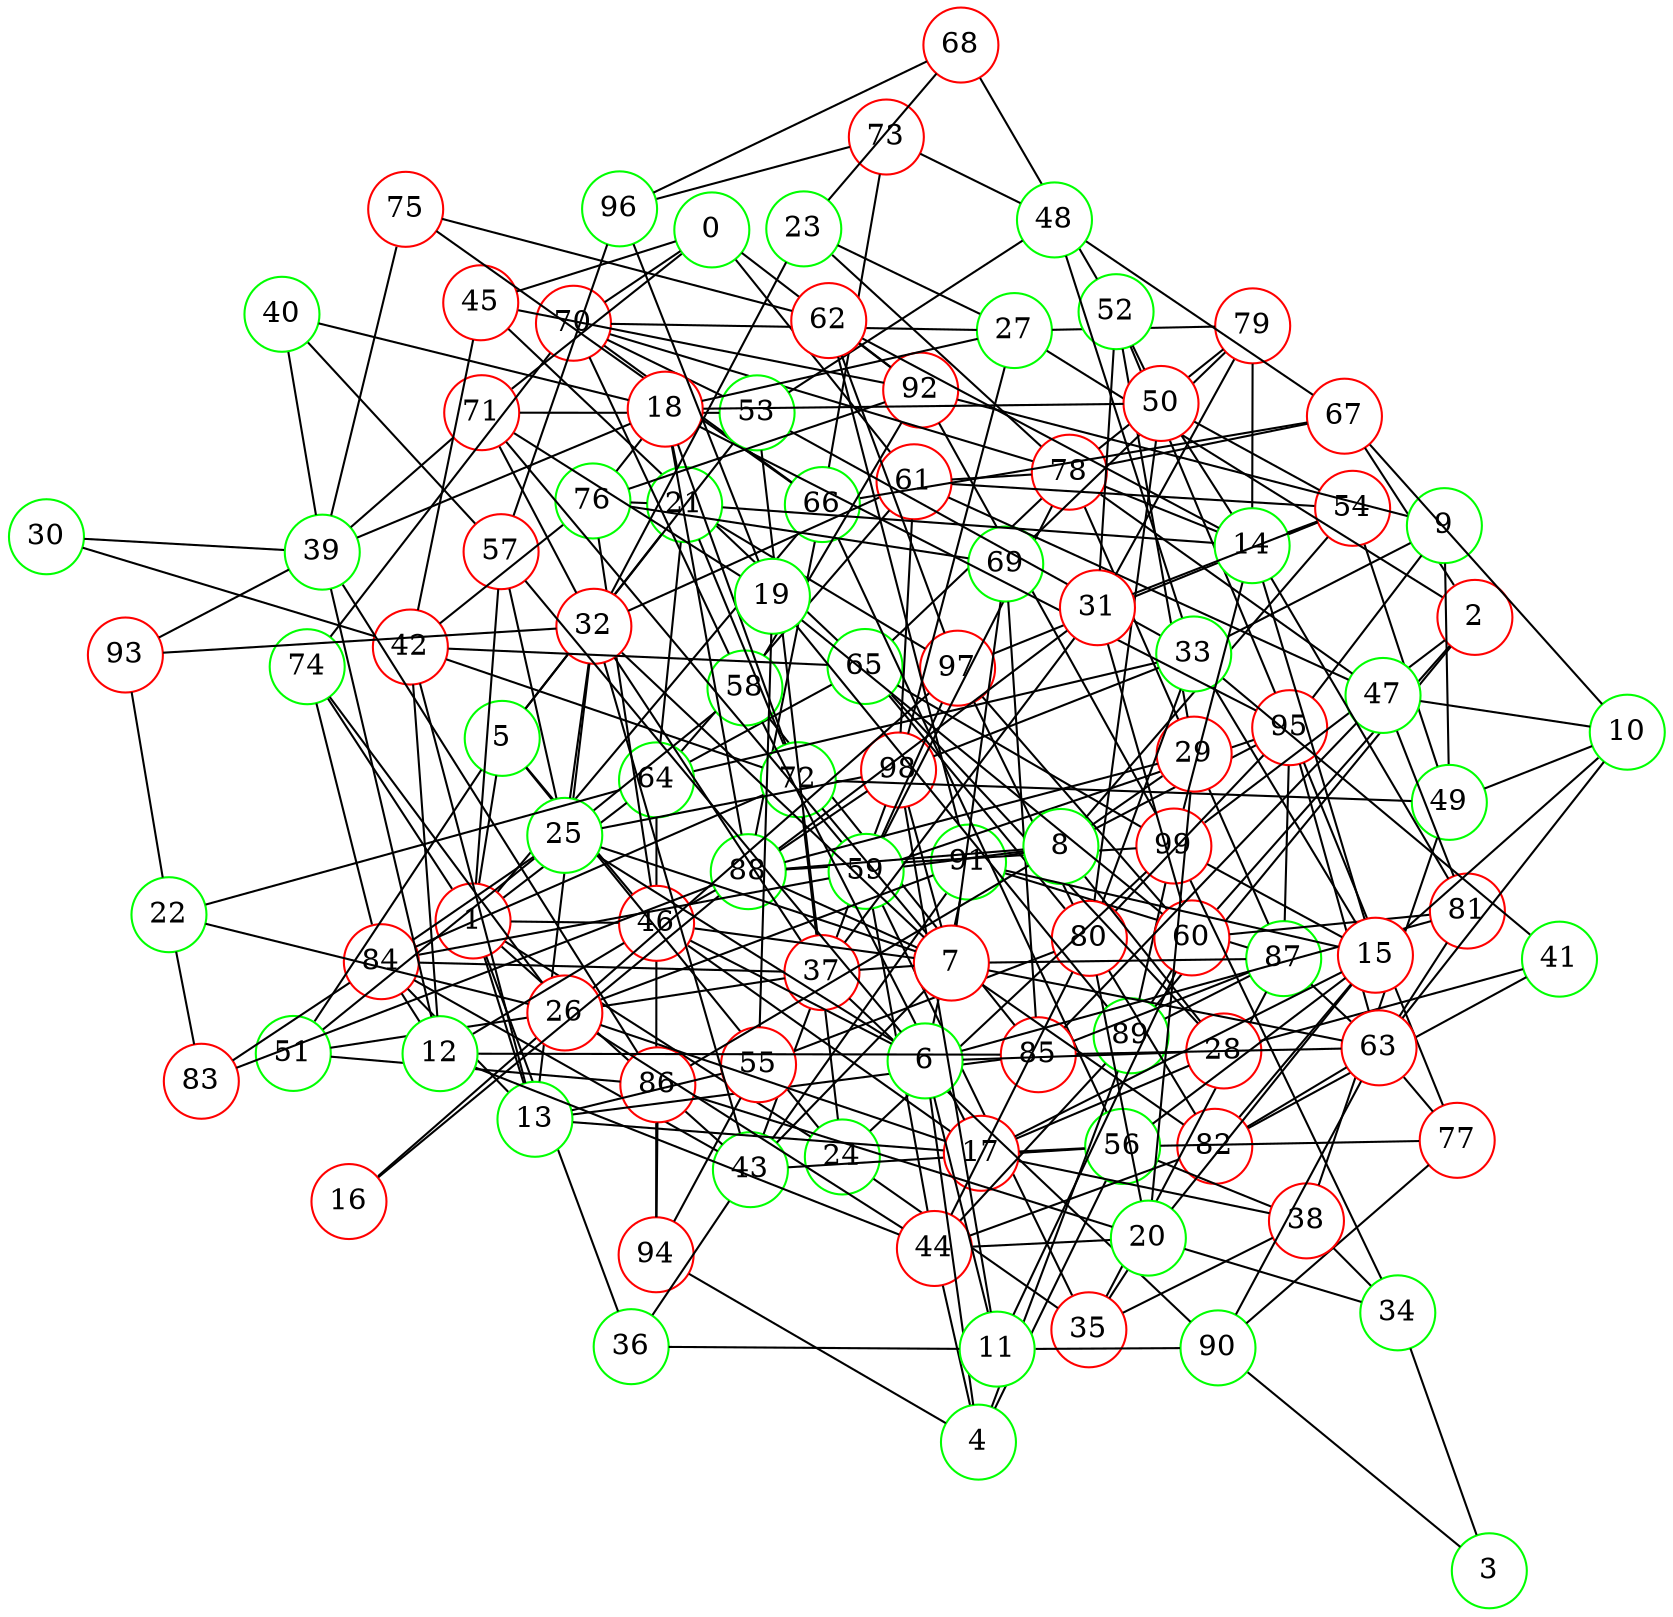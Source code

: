 graph {
graph ["layout"="fdp"]
node ["style"="filled","fillcolor"="white","fixedsize"="true","shape"="circle"]
"0" ["color"="green"]
"70" ["color"="red"]
"74" ["color"="green"]
"84" ["color"="red"]
"78" ["color"="red"]
"87" ["color"="green"]
"89" ["color"="green"]
"99" ["color"="red"]
"91" ["color"="green"]
"95" ["color"="red"]
"79" ["color"="red"]
"71" ["color"="red"]
"92" ["color"="red"]
"45" ["color"="red"]
"65" ["color"="green"]
"80" ["color"="red"]
"97" ["color"="red"]
"82" ["color"="red"]
"61" ["color"="red"]
"64" ["color"="green"]
"94" ["color"="red"]
"98" ["color"="red"]
"1" ["color"="red"]
"66" ["color"="green"]
"67" ["color"="red"]
"88" ["color"="green"]
"73" ["color"="red"]
"96" ["color"="green"]
"75" ["color"="red"]
"36" ["color"="green"]
"43" ["color"="green"]
"56" ["color"="green"]
"77" ["color"="red"]
"90" ["color"="green"]
"5" ["color"="green"]
"51" ["color"="green"]
"86" ["color"="red"]
"58" ["color"="green"]
"85" ["color"="red"]
"21" ["color"="green"]
"72" ["color"="green"]
"76" ["color"="green"]
"53" ["color"="green"]
"24" ["color"="green"]
"35" ["color"="red"]
"38" ["color"="red"]
"49" ["color"="green"]
"54" ["color"="red"]
"59" ["color"="green"]
"46" ["color"="red"]
"57" ["color"="red"]
"13" ["color"="green"]
"32" ["color"="red"]
"37" ["color"="red"]
"93" ["color"="red"]
"17" ["color"="red"]
"26" ["color"="red"]
"44" ["color"="red"]
"28" ["color"="red"]
"41" ["color"="green"]
"55" ["color"="red"]
"42" ["color"="red"]
"2" ["color"="red"]
"27" ["color"="green"]
"60" ["color"="red"]
"81" ["color"="red"]
"3" ["color"="green"]
"34" ["color"="green"]
"4" ["color"="green"]
"6" ["color"="green"]
"25" ["color"="green"]
"11" ["color"="green"]
"7" ["color"="red"]
"69" ["color"="green"]
"63" ["color"="red"]
"8" ["color"="green"]
"29" ["color"="red"]
"52" ["color"="green"]
"68" ["color"="red"]
"9" ["color"="green"]
"33" ["color"="green"]
"48" ["color"="green"]
"10" ["color"="green"]
"15" ["color"="red"]
"20" ["color"="green"]
"47" ["color"="green"]
"12" ["color"="green"]
"39" ["color"="green"]
"40" ["color"="green"]
"14" ["color"="green"]
"50" ["color"="red"]
"62" ["color"="red"]
"16" ["color"="red"]
"18" ["color"="red"]
"19" ["color"="green"]
"22" ["color"="green"]
"83" ["color"="red"]
"23" ["color"="green"]
"30" ["color"="green"]
"31" ["color"="red"]
"0" -- "70"
"0" -- "71"
"0" -- "92"
"0" -- "45"
"0" -- "61"
"70" -- "74"
"70" -- "78"
"74" -- "84"
"78" -- "87"
"78" -- "79"
"87" -- "89"
"87" -- "91"
"87" -- "95"
"89" -- "99"
"92" -- "99"
"45" -- "65"
"45" -- "92"
"65" -- "80"
"65" -- "99"
"65" -- "78"
"80" -- "97"
"80" -- "82"
"80" -- "95"
"61" -- "64"
"61" -- "98"
"61" -- "78"
"64" -- "65"
"64" -- "94"
"1" -- "64"
"1" -- "66"
"1" -- "36"
"1" -- "5"
"1" -- "24"
"1" -- "57"
"1" -- "74"
"1" -- "43"
"1" -- "13"
"1" -- "46"
"66" -- "67"
"66" -- "70"
"66" -- "88"
"66" -- "73"
"66" -- "75"
"67" -- "78"
"88" -- "98"
"88" -- "99"
"73" -- "96"
"36" -- "43"
"43" -- "98"
"43" -- "84"
"43" -- "56"
"43" -- "91"
"56" -- "66"
"56" -- "77"
"77" -- "90"
"77" -- "95"
"5" -- "51"
"5" -- "21"
"5" -- "53"
"5" -- "24"
"5" -- "46"
"51" -- "86"
"51" -- "58"
"86" -- "94"
"58" -- "85"
"58" -- "70"
"58" -- "92"
"85" -- "87"
"21" -- "64"
"21" -- "97"
"21" -- "72"
"21" -- "76"
"72" -- "84"
"76" -- "92"
"53" -- "70"
"53" -- "71"
"24" -- "35"
"24" -- "99"
"24" -- "72"
"35" -- "38"
"35" -- "87"
"35" -- "59"
"38" -- "49"
"38" -- "56"
"49" -- "54"
"49" -- "72"
"54" -- "97"
"54" -- "61"
"59" -- "97"
"59" -- "84"
"59" -- "71"
"59" -- "78"
"59" -- "95"
"46" -- "88"
"46" -- "76"
"57" -- "96"
"13" -- "32"
"13" -- "17"
"13" -- "84"
"13" -- "85"
"13" -- "55"
"13" -- "42"
"32" -- "37"
"32" -- "71"
"32" -- "43"
"32" -- "61"
"32" -- "93"
"37" -- "51"
"37" -- "84"
"37" -- "53"
"37" -- "90"
"17" -- "38"
"17" -- "56"
"17" -- "26"
"17" -- "58"
"17" -- "28"
"17" -- "46"
"26" -- "97"
"26" -- "74"
"26" -- "91"
"26" -- "44"
"44" -- "80"
"44" -- "82"
"44" -- "89"
"44" -- "59"
"28" -- "65"
"28" -- "41"
"41" -- "82"
"55" -- "80"
"55" -- "94"
"42" -- "65"
"42" -- "72"
"42" -- "76"
"42" -- "45"
"2" -- "67"
"2" -- "99"
"2" -- "89"
"2" -- "27"
"2" -- "60"
"27" -- "98"
"27" -- "70"
"27" -- "79"
"60" -- "81"
"60" -- "97"
"60" -- "89"
"3" -- "34"
"3" -- "90"
"34" -- "99"
"34" -- "38"
"4" -- "6"
"4" -- "56"
"4" -- "89"
"4" -- "44"
"4" -- "94"
"6" -- "81"
"6" -- "25"
"6" -- "57"
"6" -- "11"
"6" -- "91"
"6" -- "28"
"6" -- "46"
"25" -- "32"
"25" -- "98"
"25" -- "84"
"25" -- "57"
"11" -- "98"
"11" -- "36"
"11" -- "90"
"11" -- "60"
"7" -- "32"
"7" -- "82"
"7" -- "98"
"7" -- "37"
"7" -- "69"
"7" -- "87"
"7" -- "72"
"7" -- "88"
"7" -- "25"
"7" -- "43"
"7" -- "46"
"7" -- "63"
"69" -- "85"
"69" -- "76"
"69" -- "79"
"63" -- "81"
"63" -- "82"
"63" -- "85"
"63" -- "87"
"63" -- "90"
"63" -- "77"
"63" -- "95"
"8" -- "54"
"8" -- "86"
"8" -- "88"
"8" -- "59"
"8" -- "91"
"8" -- "28"
"8" -- "29"
"8" -- "95"
"29" -- "52"
"29" -- "88"
"52" -- "68"
"52" -- "95"
"68" -- "96"
"9" -- "33"
"9" -- "49"
"9" -- "92"
"9" -- "95"
"33" -- "48"
"33" -- "64"
"33" -- "80"
"33" -- "98"
"33" -- "53"
"33" -- "41"
"48" -- "67"
"48" -- "53"
"48" -- "73"
"10" -- "49"
"10" -- "67"
"10" -- "15"
"10" -- "47"
"10" -- "63"
"15" -- "17"
"15" -- "33"
"15" -- "82"
"15" -- "99"
"15" -- "20"
"15" -- "56"
"15" -- "91"
"20" -- "80"
"20" -- "34"
"20" -- "35"
"20" -- "86"
"20" -- "44"
"20" -- "29"
"47" -- "81"
"47" -- "85"
"47" -- "61"
"47" -- "78"
"12" -- "84"
"12" -- "85"
"12" -- "39"
"12" -- "42"
"12" -- "44"
"12" -- "46"
"39" -- "86"
"39" -- "71"
"39" -- "40"
"39" -- "75"
"39" -- "93"
"40" -- "57"
"14" -- "81"
"14" -- "50"
"14" -- "99"
"14" -- "21"
"14" -- "54"
"14" -- "62"
"14" -- "78"
"14" -- "15"
"14" -- "79"
"50" -- "80"
"50" -- "52"
"50" -- "54"
"62" -- "97"
"62" -- "75"
"62" -- "91"
"62" -- "92"
"16" -- "88"
"16" -- "26"
"18" -- "50"
"18" -- "21"
"18" -- "39"
"18" -- "40"
"18" -- "72"
"18" -- "88"
"18" -- "27"
"18" -- "76"
"18" -- "95"
"19" -- "96"
"19" -- "55"
"19" -- "71"
"19" -- "89"
"19" -- "60"
"22" -- "64"
"22" -- "83"
"22" -- "26"
"22" -- "93"
"83" -- "84"
"83" -- "88"
"23" -- "32"
"23" -- "68"
"23" -- "27"
"23" -- "78"
"30" -- "39"
"30" -- "42"
"31" -- "52"
"31" -- "37"
"31" -- "54"
"31" -- "88"
"31" -- "60"
"31" -- "79"
}